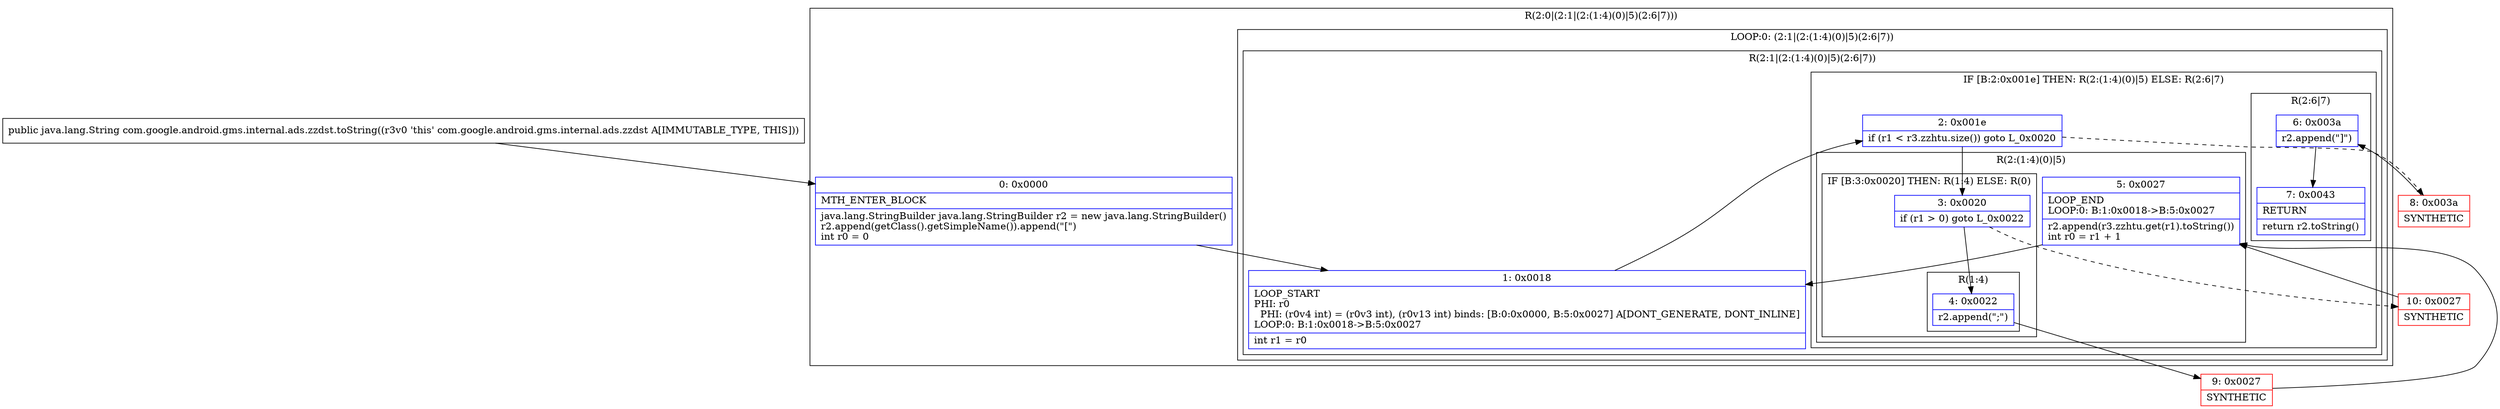 digraph "CFG forcom.google.android.gms.internal.ads.zzdst.toString()Ljava\/lang\/String;" {
subgraph cluster_Region_1923888677 {
label = "R(2:0|(2:1|(2:(1:4)(0)|5)(2:6|7)))";
node [shape=record,color=blue];
Node_0 [shape=record,label="{0\:\ 0x0000|MTH_ENTER_BLOCK\l|java.lang.StringBuilder java.lang.StringBuilder r2 = new java.lang.StringBuilder()\lr2.append(getClass().getSimpleName()).append(\"[\")\lint r0 = 0\l}"];
subgraph cluster_LoopRegion_60298944 {
label = "LOOP:0: (2:1|(2:(1:4)(0)|5)(2:6|7))";
node [shape=record,color=blue];
subgraph cluster_Region_70489805 {
label = "R(2:1|(2:(1:4)(0)|5)(2:6|7))";
node [shape=record,color=blue];
Node_1 [shape=record,label="{1\:\ 0x0018|LOOP_START\lPHI: r0 \l  PHI: (r0v4 int) = (r0v3 int), (r0v13 int) binds: [B:0:0x0000, B:5:0x0027] A[DONT_GENERATE, DONT_INLINE]\lLOOP:0: B:1:0x0018\-\>B:5:0x0027\l|int r1 = r0\l}"];
subgraph cluster_IfRegion_1564016642 {
label = "IF [B:2:0x001e] THEN: R(2:(1:4)(0)|5) ELSE: R(2:6|7)";
node [shape=record,color=blue];
Node_2 [shape=record,label="{2\:\ 0x001e|if (r1 \< r3.zzhtu.size()) goto L_0x0020\l}"];
subgraph cluster_Region_580788588 {
label = "R(2:(1:4)(0)|5)";
node [shape=record,color=blue];
subgraph cluster_IfRegion_243257224 {
label = "IF [B:3:0x0020] THEN: R(1:4) ELSE: R(0)";
node [shape=record,color=blue];
Node_3 [shape=record,label="{3\:\ 0x0020|if (r1 \> 0) goto L_0x0022\l}"];
subgraph cluster_Region_553596316 {
label = "R(1:4)";
node [shape=record,color=blue];
Node_4 [shape=record,label="{4\:\ 0x0022|r2.append(\";\")\l}"];
}
subgraph cluster_Region_375127096 {
label = "R(0)";
node [shape=record,color=blue];
}
}
Node_5 [shape=record,label="{5\:\ 0x0027|LOOP_END\lLOOP:0: B:1:0x0018\-\>B:5:0x0027\l|r2.append(r3.zzhtu.get(r1).toString())\lint r0 = r1 + 1\l}"];
}
subgraph cluster_Region_389908241 {
label = "R(2:6|7)";
node [shape=record,color=blue];
Node_6 [shape=record,label="{6\:\ 0x003a|r2.append(\"]\")\l}"];
Node_7 [shape=record,label="{7\:\ 0x0043|RETURN\l|return r2.toString()\l}"];
}
}
}
}
}
Node_8 [shape=record,color=red,label="{8\:\ 0x003a|SYNTHETIC\l}"];
Node_9 [shape=record,color=red,label="{9\:\ 0x0027|SYNTHETIC\l}"];
Node_10 [shape=record,color=red,label="{10\:\ 0x0027|SYNTHETIC\l}"];
MethodNode[shape=record,label="{public java.lang.String com.google.android.gms.internal.ads.zzdst.toString((r3v0 'this' com.google.android.gms.internal.ads.zzdst A[IMMUTABLE_TYPE, THIS])) }"];
MethodNode -> Node_0;
Node_0 -> Node_1;
Node_1 -> Node_2;
Node_2 -> Node_3;
Node_2 -> Node_8[style=dashed];
Node_3 -> Node_4;
Node_3 -> Node_10[style=dashed];
Node_4 -> Node_9;
Node_5 -> Node_1;
Node_6 -> Node_7;
Node_8 -> Node_6;
Node_9 -> Node_5;
Node_10 -> Node_5;
}

